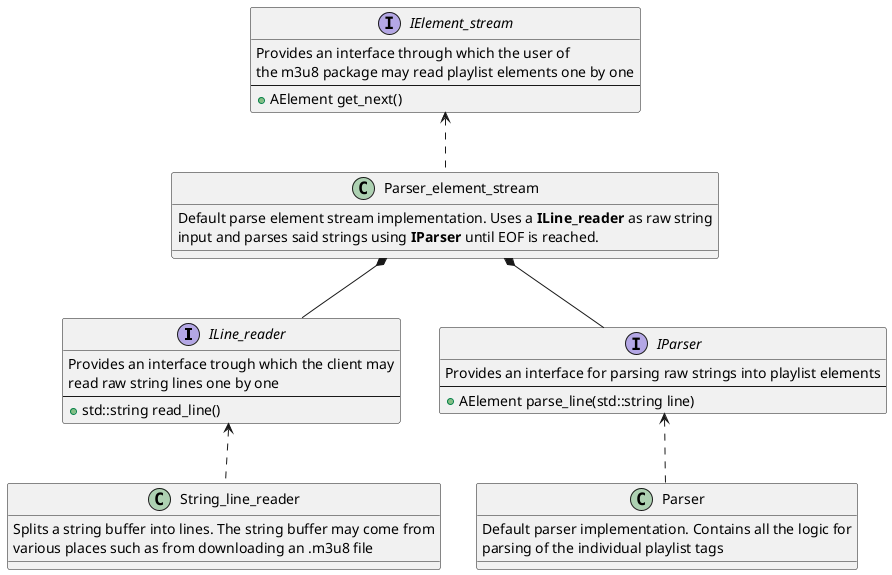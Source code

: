 @startuml



interface ILine_reader {
    Provides an interface trough which the client may
    read raw string lines one by one
    --
    +std::string read_line()
}

interface IElement_stream {
    Provides an interface through which the user of
    the m3u8 package may read playlist elements one by one
    ---
    +AElement get_next()
}

interface IParser {
    Provides an interface for parsing raw strings into playlist elements
    ---
    +AElement parse_line(std::string line)
}

class Parser {
    Default parser implementation. Contains all the logic for
    parsing of the individual playlist tags
}

class Parser_element_stream {
    Default parse element stream implementation. Uses a **ILine_reader** as raw string
    input and parses said strings using **IParser** until EOF is reached.
}

class String_line_reader {
    Splits a string buffer into lines. The string buffer may come from
    various places such as from downloading an .m3u8 file
}

ILine_reader <.. String_line_reader

IElement_stream <.. Parser_element_stream

Parser_element_stream *-- ILine_reader
Parser_element_stream *-- IParser

IParser <.. Parser

@enduml
